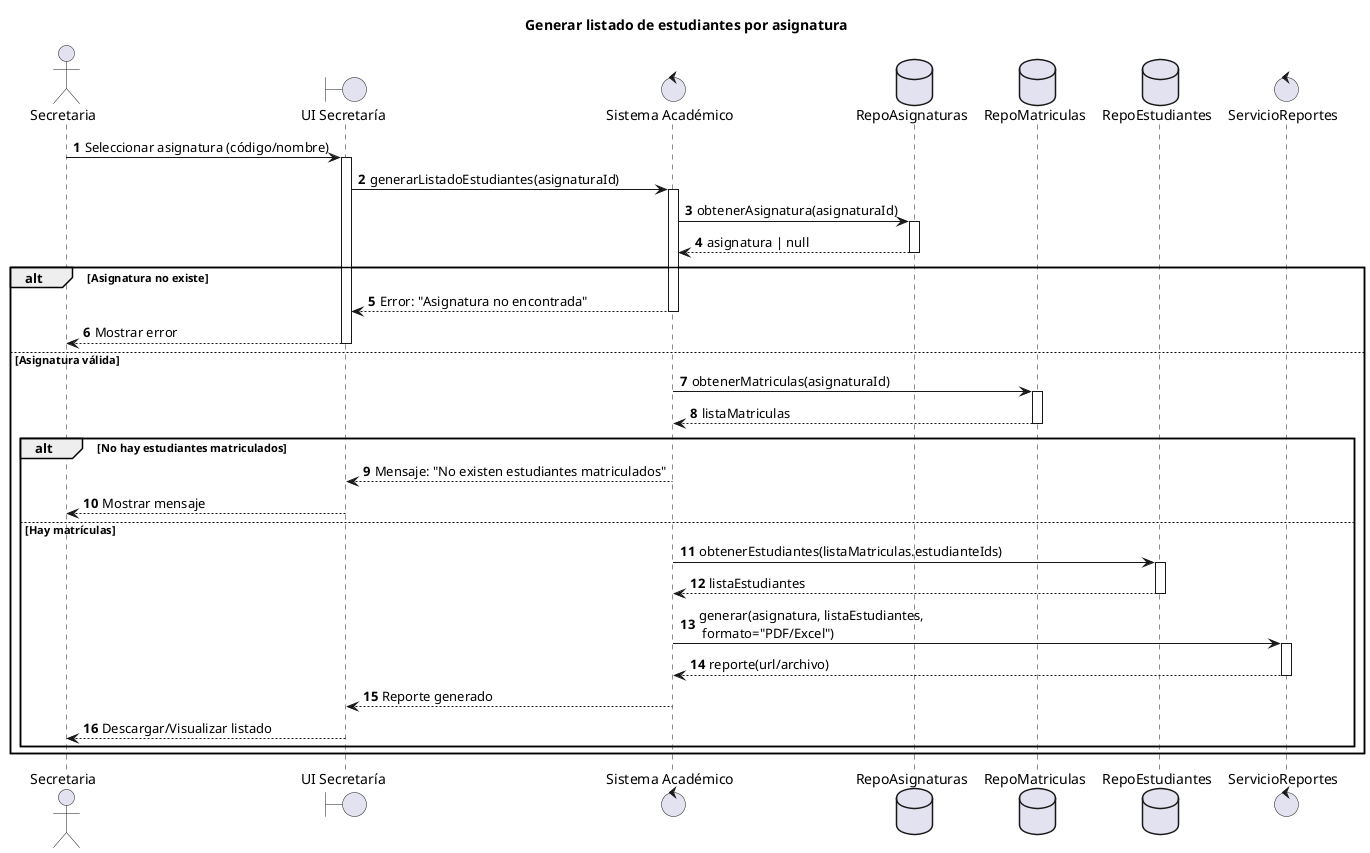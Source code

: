 @startuml
title Generar listado de estudiantes por asignatura
autonumber

actor "Secretaria" as SEC
boundary "UI Secretaría" as UI
control "Sistema Académico" as SA
database "RepoAsignaturas" as RASIG
database "RepoMatriculas" as RMAT
database "RepoEstudiantes" as REST
control "ServicioReportes" as SREP

' 1) Solicitud
SEC -> UI: Seleccionar asignatura (código/nombre)
activate UI
UI -> SA: generarListadoEstudiantes(asignaturaId)
activate SA

' 2) Verificar asignatura
SA -> RASIG: obtenerAsignatura(asignaturaId)
activate RASIG
RASIG --> SA: asignatura | null
deactivate RASIG

alt Asignatura no existe
  SA --> UI: Error: "Asignatura no encontrada"
  deactivate SA
  UI --> SEC: Mostrar error
  deactivate UI
else Asignatura válida
  ' 3) Recuperar matrículas activas
  SA -> RMAT: obtenerMatriculas(asignaturaId)
  activate RMAT
  RMAT --> SA: listaMatriculas
  deactivate RMAT

  alt No hay estudiantes matriculados
    SA --> UI: Mensaje: "No existen estudiantes matriculados"
    deactivate SA
    UI --> SEC: Mostrar mensaje
    deactivate UI
  else Hay matrículas
    ' 4) Obtener datos de estudiantes
    SA -> REST: obtenerEstudiantes(listaMatriculas.estudianteIds)
    activate REST
    REST --> SA: listaEstudiantes
    deactivate REST

    ' 5) Generar reporte
    SA -> SREP: generar(asignatura, listaEstudiantes,\n formato="PDF/Excel")
    activate SREP
    SREP --> SA: reporte(url/archivo)
    deactivate SREP

    ' 6) Entregar resultado
    SA --> UI: Reporte generado
    UI --> SEC: Descargar/Visualizar listado
    deactivate SA
    deactivate UI
  end
end
@enduml
